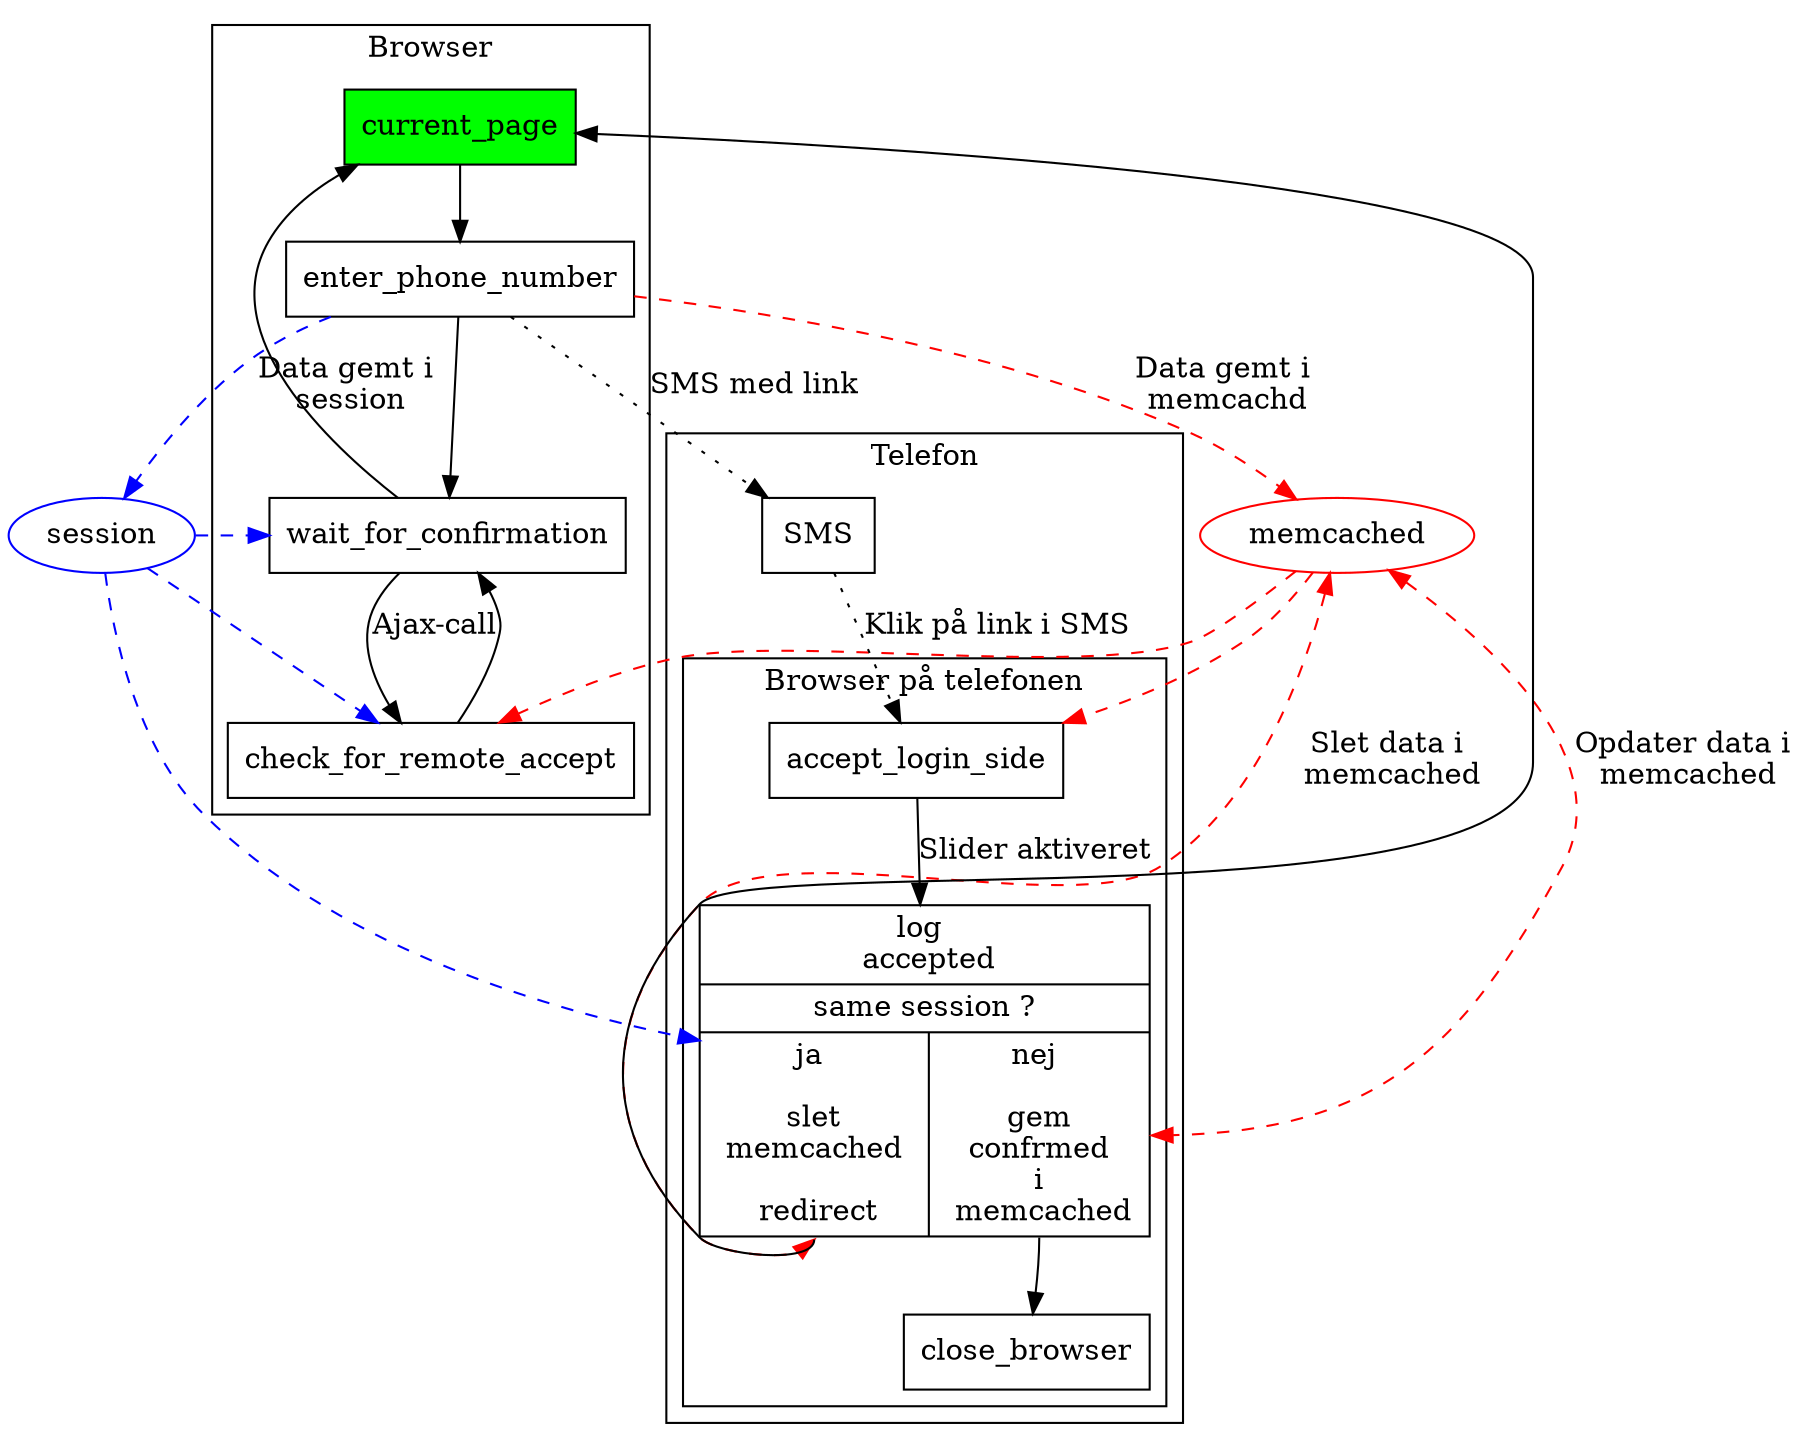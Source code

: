 digraph xxx {
  node [ shape=box ];
  {
    edge [ style=dashed color=red ];
    enter_phone_number -> memcached [ label="Data gemt i \nmemcachd"]; /////
                          memcached [ shape=ellipse color=red ];
                          memcached -> check_for_remote_accept;
                          memcached -> accept_login_side;
                          memcached -> login_accepted:ja [ label = "Slet data i \nmemcached" dir=both ];
                          memcached -> login_accepted:nej [ label = "Opdater data i \nmemcached" dir=both ];
    edge [ style=dashed color=blue ];
        enter_phone_number -> session [ label="Data gemt i \nsession"];    /////
                              session [ shape=ellipse color=blue ];
                              session -> wait_for_confirmation;
                              session -> check_for_remote_accept;
                              session -> login_accepted;
  }
  subgraph cluster_browser {
    label = "Browser";
    current_page [ style=filled fillcolor=green ];
    current_page -> enter_phone_number -> wait_for_confirmation;
                                          wait_for_confirmation -> check_for_remote_accept [ label="Ajax-call" ];
                                          wait_for_confirmation -> check_for_remote_accept [ dir=back ];
    current_page -> wait_for_confirmation [ dir=back ];
  }
  subgraph cluster_telefon {
    label = "Telefon";
    SMS;
    subgraph cluster_telefon_browser {
      label = "Browser på telefonen";
      login_accepted [ shape=record label="{log \n accepted | same session ?|{ <ja> ja \n \n slet \n memcached \n \n redirect | <nej> nej \n \n gem \n confrmed \n i \n memcached}}" ];
      accept_login_side -> login_accepted [ label="Slider aktiveret" ];
      current_page -> login_accepted:ja [ dir=back ];
                        login_accepted:nej -> close_browser;
    }
  }
  {
    edge [ style= dotted ];
    enter_phone_number -> SMS [ label="SMS med link"];
    SMS -> accept_login_side [ label="Klik på link i SMS" ];
  }
}
